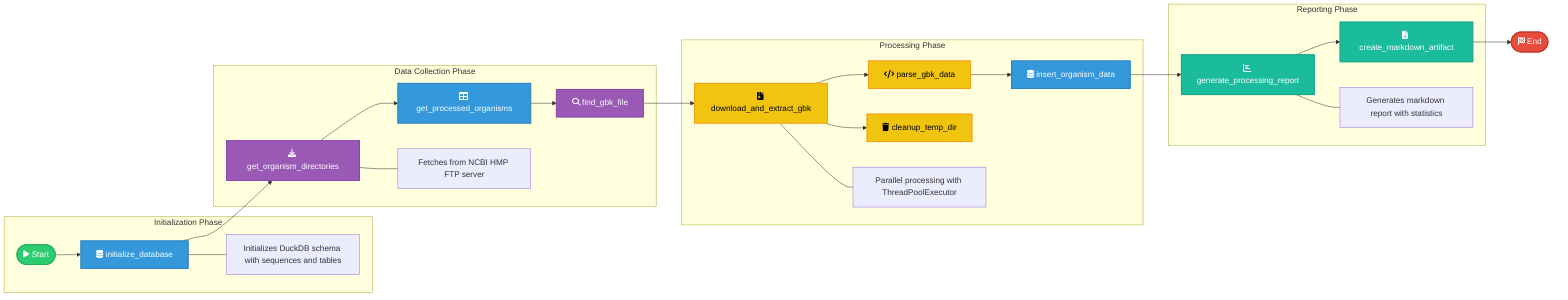 flowchart LR
    classDef start fill:#2ecc71,stroke:#27ae60,stroke-width:2px,color:white
    classDef ending fill:#e74c3c,stroke:#c0392b,stroke-width:2px,color:white
    classDef db fill:#3498db,stroke:#2980b9,stroke-width:2px,color:white
    classDef fetch fill:#9b59b6,stroke:#8e44ad,stroke-width:2px,color:white
    classDef process fill:#f1c40f,stroke:#f39c12,stroke-width:2px,color:black
    classDef report fill:#1abc9c,stroke:#16a085,stroke-width:2px,color:white
    
    Start([fa:fa-play Start]):::start --> init[fa:fa-database initialize_database]:::db
    init --> getDir[fa:fa-download get_organism_directories]:::fetch
    getDir --> getProc[fa:fa-table get_processed_organisms]:::db
    getProc --> find[fa:fa-search find_gbk_file]:::fetch
    find --> download[fa:fa-file-archive download_and_extract_gbk]:::process
    download --> parse[fa:fa-code parse_gbk_data]:::process
    parse --> insert[fa:fa-database insert_organism_data]:::db
    download --> cleanup[fa:fa-trash cleanup_temp_dir]:::process
    insert --> report[fa:fa-chart-bar generate_processing_report]:::report
    report --> artifact[fa:fa-file-alt create_markdown_artifact]:::report
    artifact --> Done([fa:fa-flag-checkered End]):::ending

    %% Annotations
    subgraph Init [Initialization Phase]
        Start
        init
        note1[Initializes DuckDB schema with sequences and tables]
        init --- note1
    end

    subgraph Fetch [Data Collection Phase]
        getDir
        getProc
        find
        note2[Fetches from NCBI HMP FTP server]
        getDir --- note2
    end

    subgraph Process [Processing Phase]
        download
        parse
        insert
        cleanup
        note3[Parallel processing with ThreadPoolExecutor]
        download --- note3
    end

    subgraph Report [Reporting Phase]
        report
        artifact
        note4[Generates markdown report with statistics]
        report --- note4
    end